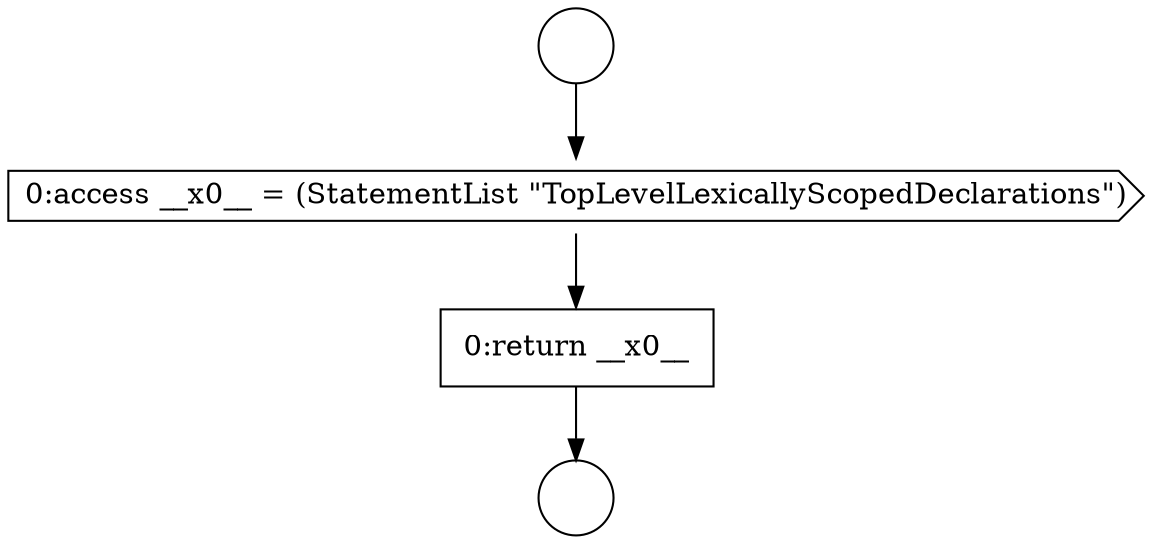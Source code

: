 digraph {
  node7738 [shape=circle label=" " color="black" fillcolor="white" style=filled]
  node7740 [shape=cds, label=<<font color="black">0:access __x0__ = (StatementList &quot;TopLevelLexicallyScopedDeclarations&quot;)</font>> color="black" fillcolor="white" style=filled]
  node7741 [shape=none, margin=0, label=<<font color="black">
    <table border="0" cellborder="1" cellspacing="0" cellpadding="10">
      <tr><td align="left">0:return __x0__</td></tr>
    </table>
  </font>> color="black" fillcolor="white" style=filled]
  node7739 [shape=circle label=" " color="black" fillcolor="white" style=filled]
  node7738 -> node7740 [ color="black"]
  node7740 -> node7741 [ color="black"]
  node7741 -> node7739 [ color="black"]
}
